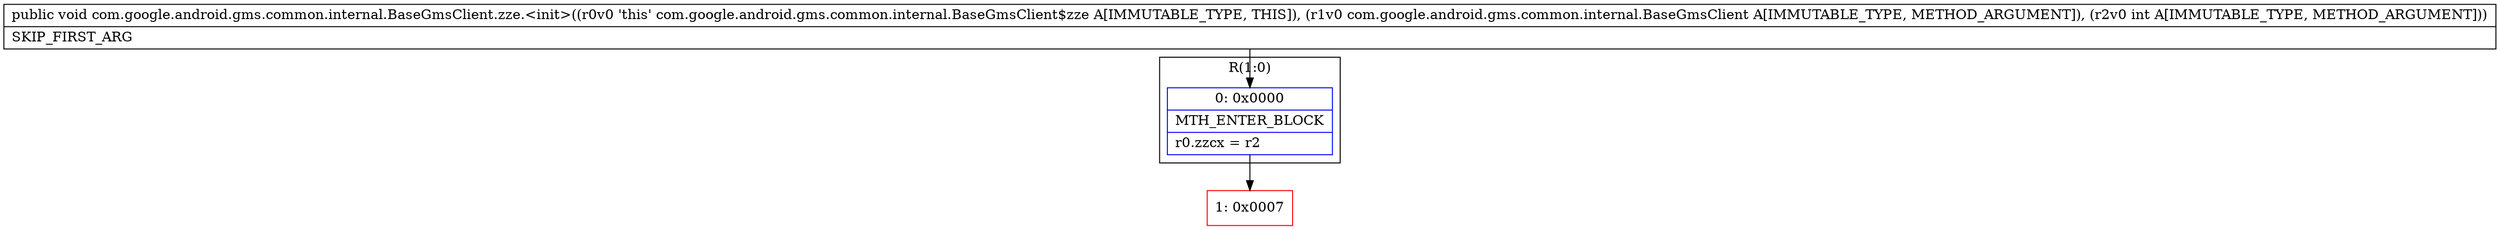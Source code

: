 digraph "CFG forcom.google.android.gms.common.internal.BaseGmsClient.zze.\<init\>(Lcom\/google\/android\/gms\/common\/internal\/BaseGmsClient;I)V" {
subgraph cluster_Region_660112815 {
label = "R(1:0)";
node [shape=record,color=blue];
Node_0 [shape=record,label="{0\:\ 0x0000|MTH_ENTER_BLOCK\l|r0.zzcx = r2\l}"];
}
Node_1 [shape=record,color=red,label="{1\:\ 0x0007}"];
MethodNode[shape=record,label="{public void com.google.android.gms.common.internal.BaseGmsClient.zze.\<init\>((r0v0 'this' com.google.android.gms.common.internal.BaseGmsClient$zze A[IMMUTABLE_TYPE, THIS]), (r1v0 com.google.android.gms.common.internal.BaseGmsClient A[IMMUTABLE_TYPE, METHOD_ARGUMENT]), (r2v0 int A[IMMUTABLE_TYPE, METHOD_ARGUMENT]))  | SKIP_FIRST_ARG\l}"];
MethodNode -> Node_0;
Node_0 -> Node_1;
}

